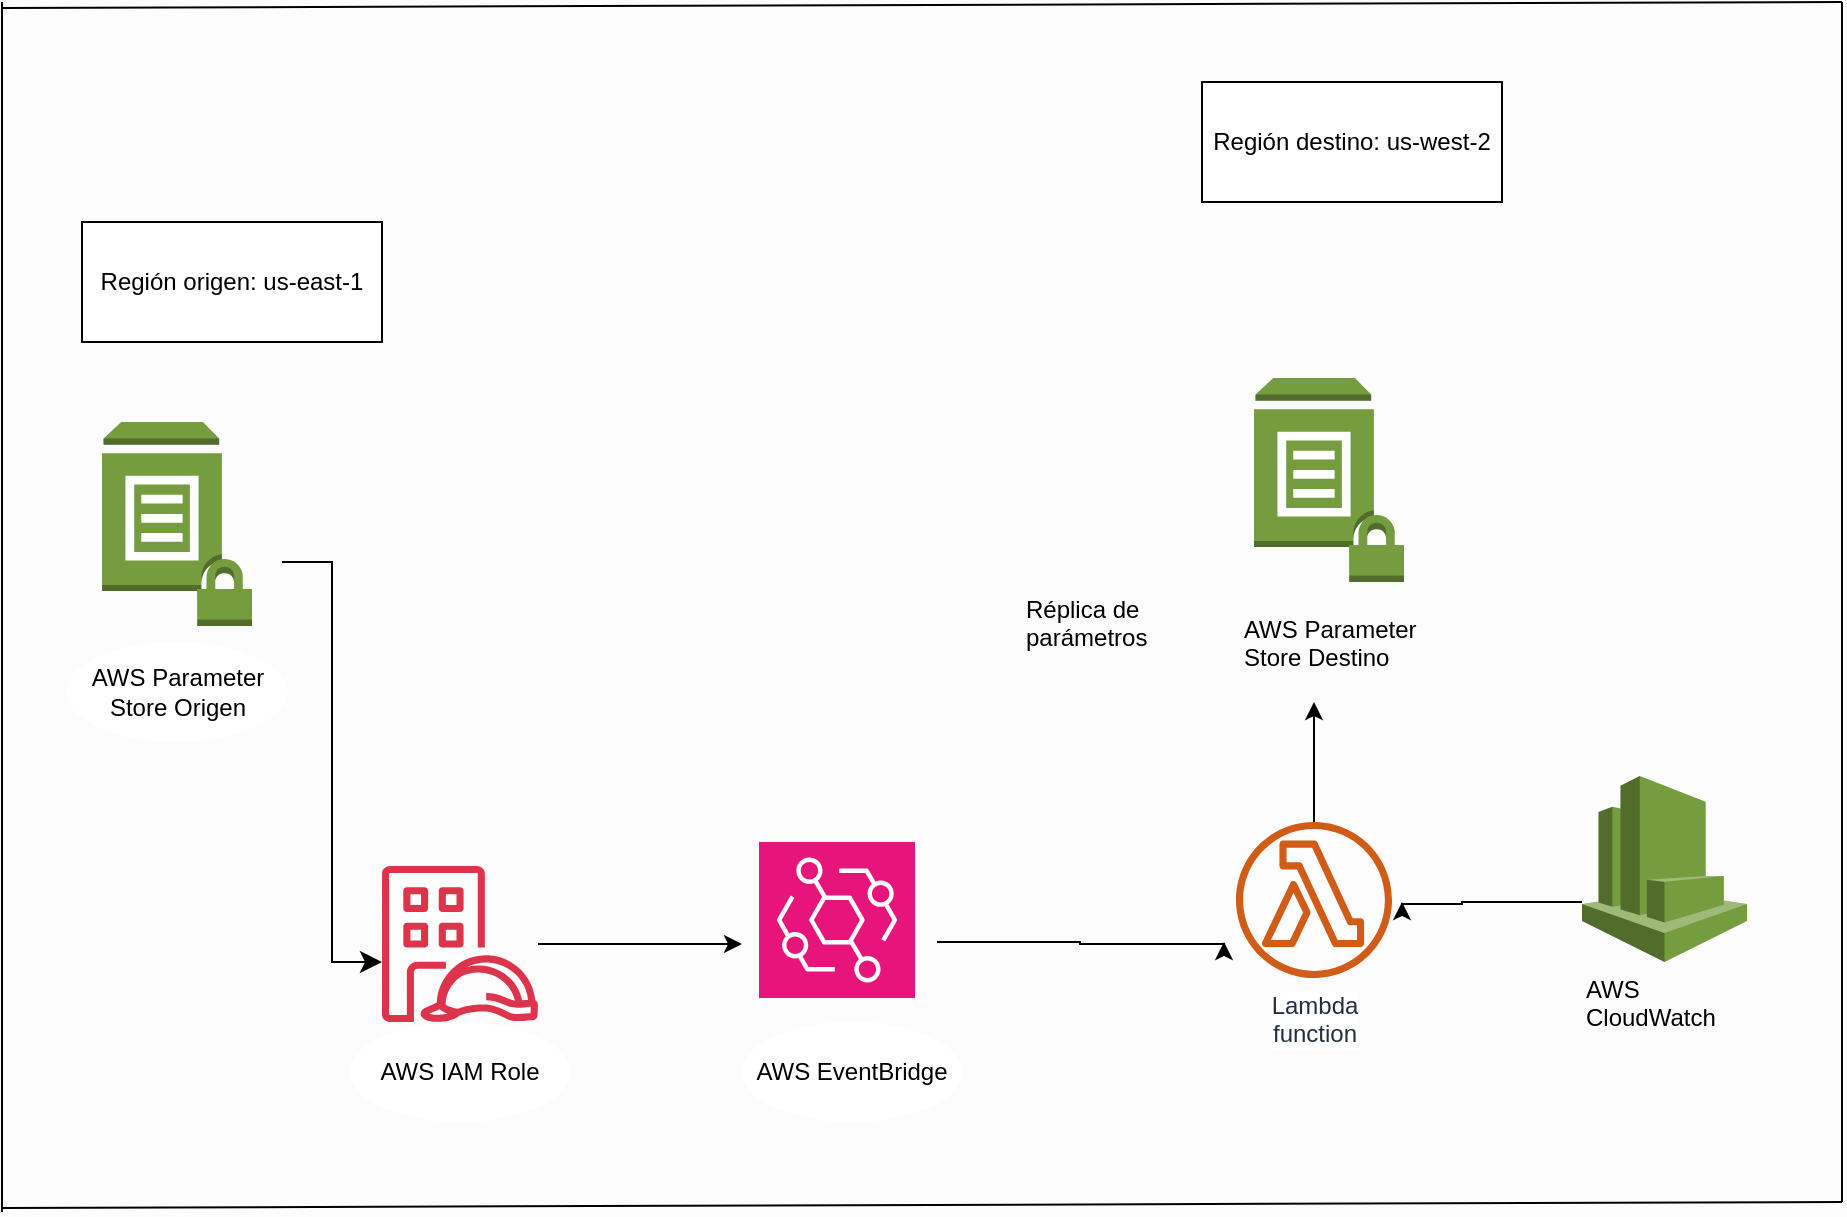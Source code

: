 <mxfile version="24.7.1" type="github">
  <diagram id="Ht1M8jgEwFfnCIfOTk4-" name="Page-1">
    <mxGraphModel dx="1205" dy="852" grid="1" gridSize="10" guides="1" tooltips="1" connect="1" arrows="1" fold="1" page="1" pageScale="1" pageWidth="1169" pageHeight="827" background="#fcfcfc" math="0" shadow="0">
      <root>
        <mxCell id="0" />
        <mxCell id="1" parent="0" />
        <mxCell id="VYMYHPz4Sc5OkGbCSFCF-28" style="edgeStyle=orthogonalEdgeStyle;rounded=0;orthogonalLoop=1;jettySize=auto;html=1;" parent="1" source="UEzPUAAOIrF-is8g5C7q-115" edge="1">
          <mxGeometry relative="1" as="geometry">
            <mxPoint x="856" y="390" as="targetPoint" />
          </mxGeometry>
        </mxCell>
        <mxCell id="UEzPUAAOIrF-is8g5C7q-115" value="Lambda&lt;br&gt;function" style="outlineConnect=0;fontColor=#232F3E;gradientColor=none;fillColor=#D05C17;strokeColor=none;dashed=0;verticalLabelPosition=bottom;verticalAlign=top;align=center;html=1;fontSize=12;fontStyle=0;aspect=fixed;pointerEvents=1;shape=mxgraph.aws4.lambda_function;labelBackgroundColor=#ffffff;" parent="1" vertex="1">
          <mxGeometry x="817" y="450" width="78" height="78" as="geometry" />
        </mxCell>
        <mxCell id="VYMYHPz4Sc5OkGbCSFCF-1" value="" style="outlineConnect=0;dashed=0;verticalLabelPosition=bottom;verticalAlign=top;align=center;html=1;shape=mxgraph.aws3.parameter_store;fillColor=#759C3E;gradientColor=none;" parent="1" vertex="1">
          <mxGeometry x="250" y="250" width="75" height="102" as="geometry" />
        </mxCell>
        <mxCell id="VYMYHPz4Sc5OkGbCSFCF-5" value="AWS Parameter Store Origen" style="ellipse;whiteSpace=wrap;html=1;strokeColor=none;" parent="1" vertex="1">
          <mxGeometry x="232.5" y="360" width="110" height="50" as="geometry" />
        </mxCell>
        <mxCell id="VYMYHPz4Sc5OkGbCSFCF-27" style="edgeStyle=orthogonalEdgeStyle;rounded=0;orthogonalLoop=1;jettySize=auto;html=1;" parent="1" edge="1">
          <mxGeometry relative="1" as="geometry">
            <mxPoint x="811" y="510" as="targetPoint" />
            <mxPoint x="667.5" y="510" as="sourcePoint" />
            <Array as="points">
              <mxPoint x="739" y="510" />
              <mxPoint x="739" y="511" />
            </Array>
          </mxGeometry>
        </mxCell>
        <mxCell id="VYMYHPz4Sc5OkGbCSFCF-7" value="" style="sketch=0;points=[[0,0,0],[0.25,0,0],[0.5,0,0],[0.75,0,0],[1,0,0],[0,1,0],[0.25,1,0],[0.5,1,0],[0.75,1,0],[1,1,0],[0,0.25,0],[0,0.5,0],[0,0.75,0],[1,0.25,0],[1,0.5,0],[1,0.75,0]];outlineConnect=0;fontColor=#232F3E;fillColor=#E7157B;strokeColor=#ffffff;dashed=0;verticalLabelPosition=bottom;verticalAlign=top;align=center;html=1;fontSize=12;fontStyle=0;aspect=fixed;shape=mxgraph.aws4.resourceIcon;resIcon=mxgraph.aws4.eventbridge;" parent="1" vertex="1">
          <mxGeometry x="578.5" y="460" width="78" height="78" as="geometry" />
        </mxCell>
        <mxCell id="VYMYHPz4Sc5OkGbCSFCF-8" value="AWS EventBridge" style="ellipse;whiteSpace=wrap;html=1;strokeColor=none;" parent="1" vertex="1">
          <mxGeometry x="570" y="550" width="110" height="50" as="geometry" />
        </mxCell>
        <mxCell id="VYMYHPz4Sc5OkGbCSFCF-15" value="" style="edgeStyle=elbowEdgeStyle;elbow=horizontal;endArrow=classic;html=1;curved=0;rounded=0;endSize=8;startSize=8;" parent="1" edge="1">
          <mxGeometry width="50" height="50" relative="1" as="geometry">
            <mxPoint x="340" y="320" as="sourcePoint" />
            <mxPoint x="390" y="520" as="targetPoint" />
          </mxGeometry>
        </mxCell>
        <mxCell id="VYMYHPz4Sc5OkGbCSFCF-25" style="edgeStyle=orthogonalEdgeStyle;rounded=0;orthogonalLoop=1;jettySize=auto;html=1;" parent="1" source="VYMYHPz4Sc5OkGbCSFCF-16" edge="1">
          <mxGeometry relative="1" as="geometry">
            <mxPoint x="570" y="511" as="targetPoint" />
          </mxGeometry>
        </mxCell>
        <mxCell id="VYMYHPz4Sc5OkGbCSFCF-16" value="" style="sketch=0;outlineConnect=0;fontColor=#232F3E;gradientColor=none;fillColor=#DD344C;strokeColor=none;dashed=0;verticalLabelPosition=bottom;verticalAlign=top;align=center;html=1;fontSize=12;fontStyle=0;aspect=fixed;pointerEvents=1;shape=mxgraph.aws4.identity_access_management_iam_roles_anywhere;" parent="1" vertex="1">
          <mxGeometry x="390" y="472" width="78" height="78" as="geometry" />
        </mxCell>
        <mxCell id="VYMYHPz4Sc5OkGbCSFCF-18" value="AWS IAM Role" style="ellipse;whiteSpace=wrap;html=1;strokeColor=none;" parent="1" vertex="1">
          <mxGeometry x="374" y="550" width="110" height="50" as="geometry" />
        </mxCell>
        <mxCell id="VYMYHPz4Sc5OkGbCSFCF-19" value="AWS Parameter Store Destino" style="text;whiteSpace=wrap;" parent="1" vertex="1">
          <mxGeometry x="818.5" y="340" width="90" height="40" as="geometry" />
        </mxCell>
        <mxCell id="VYMYHPz4Sc5OkGbCSFCF-20" value="" style="outlineConnect=0;dashed=0;verticalLabelPosition=bottom;verticalAlign=top;align=center;html=1;shape=mxgraph.aws3.parameter_store;fillColor=#759C3E;gradientColor=none;" parent="1" vertex="1">
          <mxGeometry x="826" y="228" width="75" height="102" as="geometry" />
        </mxCell>
        <mxCell id="VYMYHPz4Sc5OkGbCSFCF-24" value="Réplica de parámetros" style="text;whiteSpace=wrap;" parent="1" vertex="1">
          <mxGeometry x="710" y="330" width="90" height="40" as="geometry" />
        </mxCell>
        <mxCell id="VYMYHPz4Sc5OkGbCSFCF-31" style="edgeStyle=orthogonalEdgeStyle;rounded=0;orthogonalLoop=1;jettySize=auto;html=1;" parent="1" source="VYMYHPz4Sc5OkGbCSFCF-29" edge="1">
          <mxGeometry relative="1" as="geometry">
            <mxPoint x="900" y="490" as="targetPoint" />
            <Array as="points">
              <mxPoint x="930" y="490" />
              <mxPoint x="930" y="491" />
            </Array>
          </mxGeometry>
        </mxCell>
        <mxCell id="VYMYHPz4Sc5OkGbCSFCF-29" value="" style="outlineConnect=0;dashed=0;verticalLabelPosition=bottom;verticalAlign=top;align=center;html=1;shape=mxgraph.aws3.cloudwatch;fillColor=#759C3E;gradientColor=none;" parent="1" vertex="1">
          <mxGeometry x="990" y="427" width="82.5" height="93" as="geometry" />
        </mxCell>
        <mxCell id="VYMYHPz4Sc5OkGbCSFCF-30" value="AWS CloudWatch" style="text;whiteSpace=wrap;" parent="1" vertex="1">
          <mxGeometry x="990" y="520" width="90" height="40" as="geometry" />
        </mxCell>
        <mxCell id="WkbaY26zPugyK1sB-iLi-1" value="Región origen:&amp;nbsp;us-east-1" style="rounded=0;whiteSpace=wrap;html=1;" vertex="1" parent="1">
          <mxGeometry x="240" y="150" width="150" height="60" as="geometry" />
        </mxCell>
        <mxCell id="WkbaY26zPugyK1sB-iLi-2" value="Región destino:&amp;nbsp;us-west-2" style="rounded=0;whiteSpace=wrap;html=1;" vertex="1" parent="1">
          <mxGeometry x="800" y="80" width="150" height="60" as="geometry" />
        </mxCell>
        <mxCell id="WkbaY26zPugyK1sB-iLi-5" value="" style="endArrow=none;html=1;rounded=0;" edge="1" parent="1">
          <mxGeometry width="50" height="50" relative="1" as="geometry">
            <mxPoint x="1120" y="640" as="sourcePoint" />
            <mxPoint x="1120" y="40" as="targetPoint" />
          </mxGeometry>
        </mxCell>
        <mxCell id="WkbaY26zPugyK1sB-iLi-6" value="" style="endArrow=none;html=1;rounded=0;" edge="1" parent="1">
          <mxGeometry width="50" height="50" relative="1" as="geometry">
            <mxPoint x="200" y="645" as="sourcePoint" />
            <mxPoint x="200" y="40" as="targetPoint" />
          </mxGeometry>
        </mxCell>
        <mxCell id="WkbaY26zPugyK1sB-iLi-7" value="" style="endArrow=none;html=1;rounded=0;" edge="1" parent="1">
          <mxGeometry width="50" height="50" relative="1" as="geometry">
            <mxPoint x="200" y="643" as="sourcePoint" />
            <mxPoint x="1120" y="640" as="targetPoint" />
          </mxGeometry>
        </mxCell>
        <mxCell id="WkbaY26zPugyK1sB-iLi-8" value="" style="endArrow=none;html=1;rounded=0;" edge="1" parent="1">
          <mxGeometry width="50" height="50" relative="1" as="geometry">
            <mxPoint x="200" y="43" as="sourcePoint" />
            <mxPoint x="1120" y="40" as="targetPoint" />
          </mxGeometry>
        </mxCell>
      </root>
    </mxGraphModel>
  </diagram>
</mxfile>
